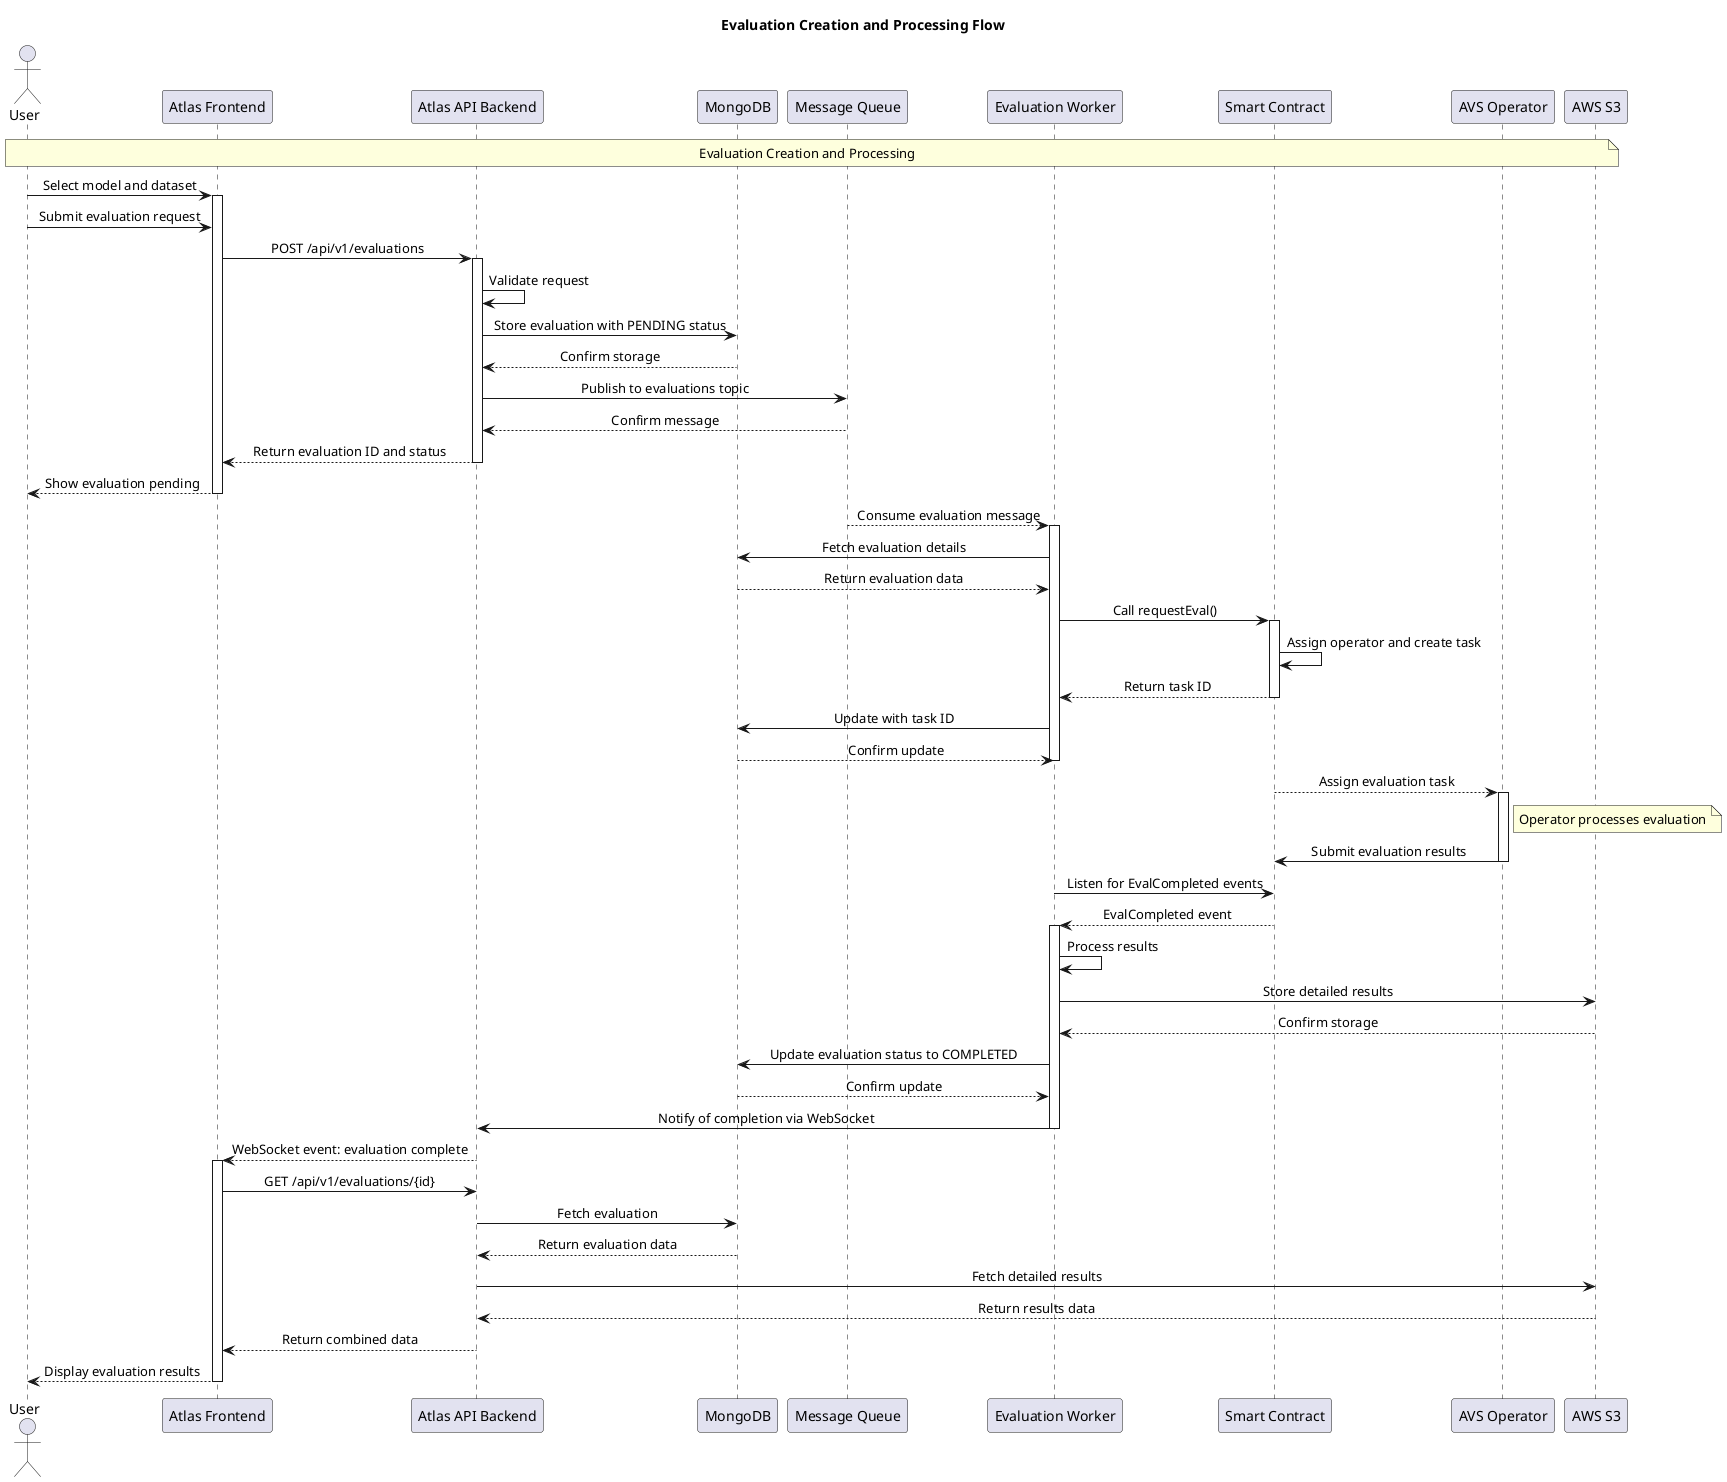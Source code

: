 @startuml
skinparam sequenceMessageAlign center
skinparam backgroundColor white
skinparam handwritten false

title Evaluation Creation and Processing Flow

actor User
participant "Atlas Frontend" as Frontend
participant "Atlas API Backend" as API
participant "MongoDB" as MongoDB
participant "Message Queue" as Kafka
participant "Evaluation Worker" as Worker
participant "Smart Contract" as Contract
participant "AVS Operator" as Operator
participant "AWS S3" as S3

note over User, S3: Evaluation Creation and Processing

User -> Frontend: Select model and dataset
activate Frontend
User -> Frontend: Submit evaluation request
Frontend -> API: POST /api/v1/evaluations
activate API
API -> API: Validate request
API -> MongoDB: Store evaluation with PENDING status
MongoDB --> API: Confirm storage
API -> Kafka: Publish to evaluations topic
Kafka --> API: Confirm message
API --> Frontend: Return evaluation ID and status
deactivate API
Frontend --> User: Show evaluation pending
deactivate Frontend

Kafka --> Worker: Consume evaluation message
activate Worker
Worker -> MongoDB: Fetch evaluation details
MongoDB --> Worker: Return evaluation data
Worker -> Contract: Call requestEval()
activate Contract
Contract -> Contract: Assign operator and create task
Contract --> Worker: Return task ID
deactivate Contract
Worker -> MongoDB: Update with task ID
MongoDB --> Worker: Confirm update
deactivate Worker

Contract --> Operator: Assign evaluation task
activate Operator
note right of Operator: Operator processes evaluation
Operator -> Contract: Submit evaluation results
deactivate Operator

Worker -> Contract: Listen for EvalCompleted events
Contract --> Worker: EvalCompleted event
activate Worker
Worker -> Worker: Process results
Worker -> S3: Store detailed results
S3 --> Worker: Confirm storage
Worker -> MongoDB: Update evaluation status to COMPLETED
MongoDB --> Worker: Confirm update
Worker -> API: Notify of completion via WebSocket
deactivate Worker

API --> Frontend: WebSocket event: evaluation complete
activate Frontend
Frontend -> API: GET /api/v1/evaluations/{id}
API -> MongoDB: Fetch evaluation
MongoDB --> API: Return evaluation data
API -> S3: Fetch detailed results
S3 --> API: Return results data
API --> Frontend: Return combined data
Frontend --> User: Display evaluation results
deactivate Frontend
@enduml